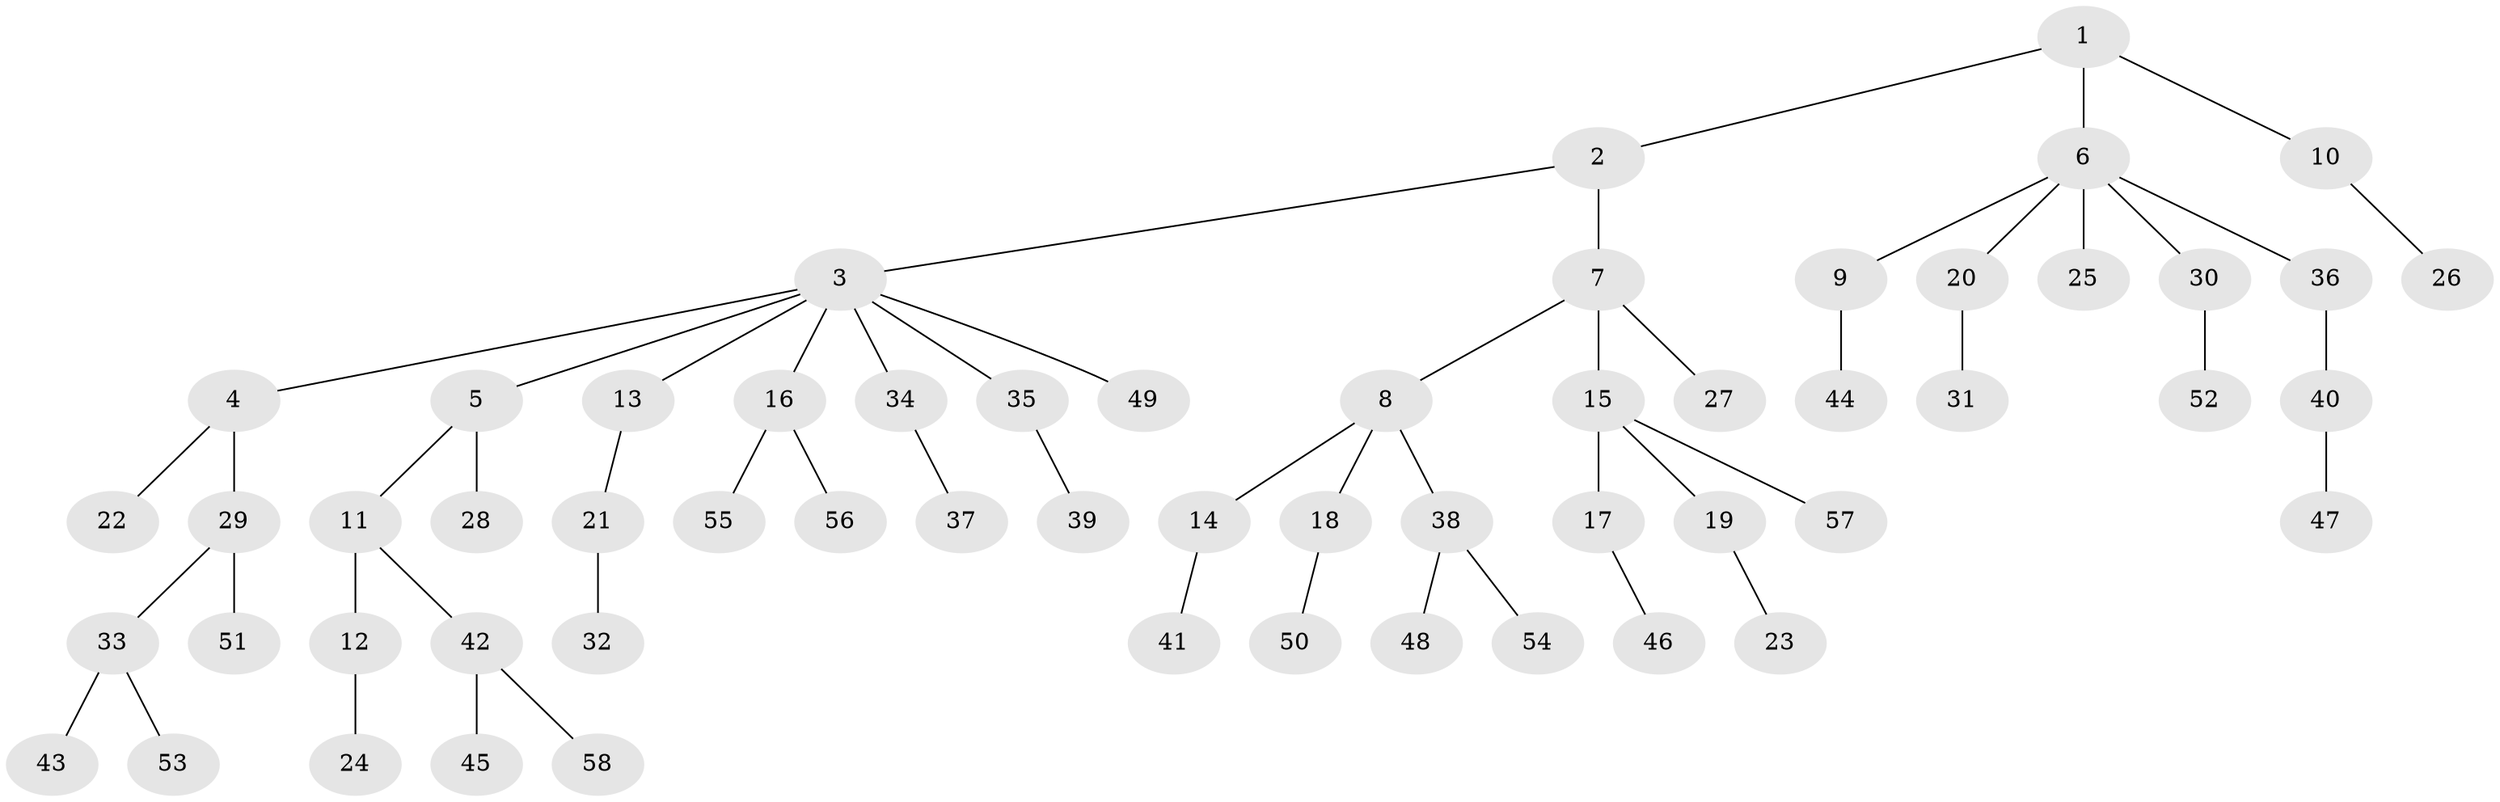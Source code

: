 // Generated by graph-tools (version 1.1) at 2025/36/03/09/25 02:36:45]
// undirected, 58 vertices, 57 edges
graph export_dot {
graph [start="1"]
  node [color=gray90,style=filled];
  1;
  2;
  3;
  4;
  5;
  6;
  7;
  8;
  9;
  10;
  11;
  12;
  13;
  14;
  15;
  16;
  17;
  18;
  19;
  20;
  21;
  22;
  23;
  24;
  25;
  26;
  27;
  28;
  29;
  30;
  31;
  32;
  33;
  34;
  35;
  36;
  37;
  38;
  39;
  40;
  41;
  42;
  43;
  44;
  45;
  46;
  47;
  48;
  49;
  50;
  51;
  52;
  53;
  54;
  55;
  56;
  57;
  58;
  1 -- 2;
  1 -- 6;
  1 -- 10;
  2 -- 3;
  2 -- 7;
  3 -- 4;
  3 -- 5;
  3 -- 13;
  3 -- 16;
  3 -- 34;
  3 -- 35;
  3 -- 49;
  4 -- 22;
  4 -- 29;
  5 -- 11;
  5 -- 28;
  6 -- 9;
  6 -- 20;
  6 -- 25;
  6 -- 30;
  6 -- 36;
  7 -- 8;
  7 -- 15;
  7 -- 27;
  8 -- 14;
  8 -- 18;
  8 -- 38;
  9 -- 44;
  10 -- 26;
  11 -- 12;
  11 -- 42;
  12 -- 24;
  13 -- 21;
  14 -- 41;
  15 -- 17;
  15 -- 19;
  15 -- 57;
  16 -- 55;
  16 -- 56;
  17 -- 46;
  18 -- 50;
  19 -- 23;
  20 -- 31;
  21 -- 32;
  29 -- 33;
  29 -- 51;
  30 -- 52;
  33 -- 43;
  33 -- 53;
  34 -- 37;
  35 -- 39;
  36 -- 40;
  38 -- 48;
  38 -- 54;
  40 -- 47;
  42 -- 45;
  42 -- 58;
}
